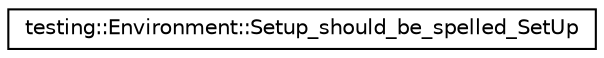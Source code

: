 digraph G
{
  edge [fontname="Helvetica",fontsize="10",labelfontname="Helvetica",labelfontsize="10"];
  node [fontname="Helvetica",fontsize="10",shape=record];
  rankdir="LR";
  Node1 [label="testing::Environment::Setup_should_be_spelled_SetUp",height=0.2,width=0.4,color="black", fillcolor="white", style="filled",URL="$structtesting_1_1Environment_1_1Setup__should__be__spelled__SetUp.html"];
}
